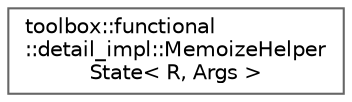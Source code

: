 digraph "Graphical Class Hierarchy"
{
 // LATEX_PDF_SIZE
  bgcolor="transparent";
  edge [fontname=Helvetica,fontsize=10,labelfontname=Helvetica,labelfontsize=10];
  node [fontname=Helvetica,fontsize=10,shape=box,height=0.2,width=0.4];
  rankdir="LR";
  Node0 [id="Node000000",label="toolbox::functional\l::detail_impl::MemoizeHelper\lState\< R, Args \>",height=0.2,width=0.4,color="grey40", fillcolor="white", style="filled",URL="$structtoolbox_1_1functional_1_1detail__impl_1_1_memoize_helper_state.html",tooltip=" "];
}
